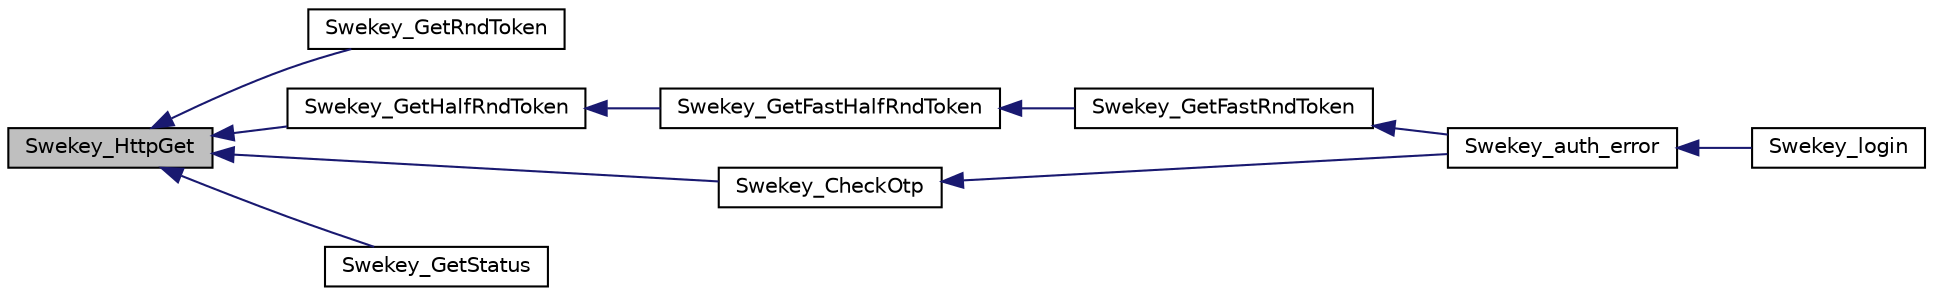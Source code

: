 digraph G
{
  edge [fontname="Helvetica",fontsize="10",labelfontname="Helvetica",labelfontsize="10"];
  node [fontname="Helvetica",fontsize="10",shape=record];
  rankdir="LR";
  Node1 [label="Swekey_HttpGet",height=0.2,width=0.4,color="black", fillcolor="grey75", style="filled" fontcolor="black"];
  Node1 -> Node2 [dir="back",color="midnightblue",fontsize="10",style="solid",fontname="Helvetica"];
  Node2 [label="Swekey_GetRndToken",height=0.2,width=0.4,color="black", fillcolor="white", style="filled",URL="$swekey_8php.html#a4aab1e375cda27d3813a690229f7e56f",tooltip="Get a Random Token from a Token Server The RT is a 64 vhars hexadecimal value You should better use S..."];
  Node1 -> Node3 [dir="back",color="midnightblue",fontsize="10",style="solid",fontname="Helvetica"];
  Node3 [label="Swekey_GetHalfRndToken",height=0.2,width=0.4,color="black", fillcolor="white", style="filled",URL="$swekey_8php.html#a7600e11794432095e3e3bc854283d44d",tooltip="Get a Half Random Token from a Token Server The RT is a 64 vhars hexadecimal value Use this value if ..."];
  Node3 -> Node4 [dir="back",color="midnightblue",fontsize="10",style="solid",fontname="Helvetica"];
  Node4 [label="Swekey_GetFastHalfRndToken",height=0.2,width=0.4,color="black", fillcolor="white", style="filled",URL="$swekey_8php.html#a465baae283eb3493faf7a09daa450d3d",tooltip="Get a Half Random Token The RT is a 64 vhars hexadecimal value This function get a new random token a..."];
  Node4 -> Node5 [dir="back",color="midnightblue",fontsize="10",style="solid",fontname="Helvetica"];
  Node5 [label="Swekey_GetFastRndToken",height=0.2,width=0.4,color="black", fillcolor="white", style="filled",URL="$swekey_8php.html#a5f239047b3a4db302679173534ab7ad0",tooltip="Get a Random Token The RT is a 64 vhars hexadecimal value This function generates a unique random tok..."];
  Node5 -> Node6 [dir="back",color="midnightblue",fontsize="10",style="solid",fontname="Helvetica"];
  Node6 [label="Swekey_auth_error",height=0.2,width=0.4,color="black", fillcolor="white", style="filled",URL="$swekey_8auth_8lib_8php.html#a67ffb3938222a21db61c6de1df112991",tooltip="Handle Swekey authentication error."];
  Node6 -> Node7 [dir="back",color="midnightblue",fontsize="10",style="solid",fontname="Helvetica"];
  Node7 [label="Swekey_login",height=0.2,width=0.4,color="black", fillcolor="white", style="filled",URL="$swekey_8auth_8lib_8php.html#a6b25bd9dd16efb57112bc0ec08d2342c",tooltip="Perform login using Swekey."];
  Node1 -> Node8 [dir="back",color="midnightblue",fontsize="10",style="solid",fontname="Helvetica"];
  Node8 [label="Swekey_CheckOtp",height=0.2,width=0.4,color="black", fillcolor="white", style="filled",URL="$swekey_8php.html#a794ab53bd154385f63f5f0930699be74",tooltip="Checks that an OTP generated by a Swekey is valid."];
  Node8 -> Node6 [dir="back",color="midnightblue",fontsize="10",style="solid",fontname="Helvetica"];
  Node1 -> Node9 [dir="back",color="midnightblue",fontsize="10",style="solid",fontname="Helvetica"];
  Node9 [label="Swekey_GetStatus",height=0.2,width=0.4,color="black", fillcolor="white", style="filled",URL="$swekey_8php.html#ab907b0a2030e3f4f1ffc9e26001b22f7",tooltip="If your web site requires a key to login you should check that the key is still valid (has not been l..."];
}
